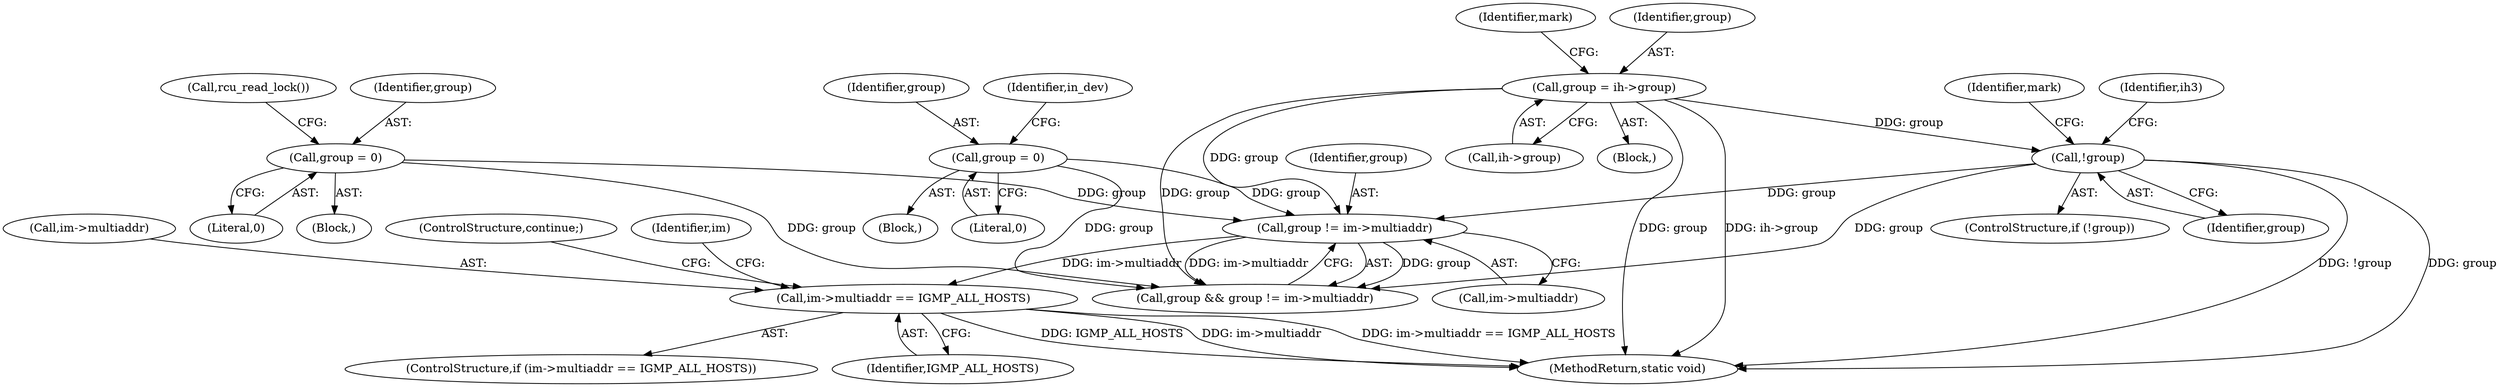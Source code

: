 digraph "0_linux_a8c1f65c79cbbb2f7da782d4c9d15639a9b94b27@pointer" {
"1000339" [label="(Call,im->multiaddr == IGMP_ALL_HOSTS)"];
"1000332" [label="(Call,group != im->multiaddr)"];
"1000131" [label="(Call,group = ih->group)"];
"1000214" [label="(Call,group = 0)"];
"1000163" [label="(Call,group = 0)"];
"1000308" [label="(Call,!group)"];
"1000214" [label="(Call,group = 0)"];
"1000308" [label="(Call,!group)"];
"1000307" [label="(ControlStructure,if (!group))"];
"1000339" [label="(Call,im->multiaddr == IGMP_ALL_HOSTS)"];
"1000330" [label="(Call,group && group != im->multiaddr)"];
"1000165" [label="(Literal,0)"];
"1000164" [label="(Identifier,group)"];
"1000152" [label="(Block,)"];
"1000340" [label="(Call,im->multiaddr)"];
"1000332" [label="(Call,group != im->multiaddr)"];
"1000118" [label="(Block,)"];
"1000396" [label="(MethodReturn,static void)"];
"1000210" [label="(Block,)"];
"1000139" [label="(Identifier,mark)"];
"1000216" [label="(Literal,0)"];
"1000163" [label="(Call,group = 0)"];
"1000186" [label="(Identifier,in_dev)"];
"1000343" [label="(Identifier,IGMP_ALL_HOSTS)"];
"1000313" [label="(Identifier,ih3)"];
"1000131" [label="(Call,group = ih->group)"];
"1000132" [label="(Identifier,group)"];
"1000338" [label="(ControlStructure,if (im->multiaddr == IGMP_ALL_HOSTS))"];
"1000133" [label="(Call,ih->group)"];
"1000333" [label="(Identifier,group)"];
"1000326" [label="(Call,rcu_read_lock())"];
"1000344" [label="(ControlStructure,continue;)"];
"1000348" [label="(Identifier,im)"];
"1000215" [label="(Identifier,group)"];
"1000320" [label="(Identifier,mark)"];
"1000334" [label="(Call,im->multiaddr)"];
"1000309" [label="(Identifier,group)"];
"1000339" -> "1000338"  [label="AST: "];
"1000339" -> "1000343"  [label="CFG: "];
"1000340" -> "1000339"  [label="AST: "];
"1000343" -> "1000339"  [label="AST: "];
"1000344" -> "1000339"  [label="CFG: "];
"1000348" -> "1000339"  [label="CFG: "];
"1000339" -> "1000396"  [label="DDG: im->multiaddr == IGMP_ALL_HOSTS"];
"1000339" -> "1000396"  [label="DDG: IGMP_ALL_HOSTS"];
"1000339" -> "1000396"  [label="DDG: im->multiaddr"];
"1000332" -> "1000339"  [label="DDG: im->multiaddr"];
"1000332" -> "1000330"  [label="AST: "];
"1000332" -> "1000334"  [label="CFG: "];
"1000333" -> "1000332"  [label="AST: "];
"1000334" -> "1000332"  [label="AST: "];
"1000330" -> "1000332"  [label="CFG: "];
"1000332" -> "1000330"  [label="DDG: group"];
"1000332" -> "1000330"  [label="DDG: im->multiaddr"];
"1000131" -> "1000332"  [label="DDG: group"];
"1000214" -> "1000332"  [label="DDG: group"];
"1000163" -> "1000332"  [label="DDG: group"];
"1000308" -> "1000332"  [label="DDG: group"];
"1000131" -> "1000118"  [label="AST: "];
"1000131" -> "1000133"  [label="CFG: "];
"1000132" -> "1000131"  [label="AST: "];
"1000133" -> "1000131"  [label="AST: "];
"1000139" -> "1000131"  [label="CFG: "];
"1000131" -> "1000396"  [label="DDG: group"];
"1000131" -> "1000396"  [label="DDG: ih->group"];
"1000131" -> "1000308"  [label="DDG: group"];
"1000131" -> "1000330"  [label="DDG: group"];
"1000214" -> "1000210"  [label="AST: "];
"1000214" -> "1000216"  [label="CFG: "];
"1000215" -> "1000214"  [label="AST: "];
"1000216" -> "1000214"  [label="AST: "];
"1000326" -> "1000214"  [label="CFG: "];
"1000214" -> "1000330"  [label="DDG: group"];
"1000163" -> "1000152"  [label="AST: "];
"1000163" -> "1000165"  [label="CFG: "];
"1000164" -> "1000163"  [label="AST: "];
"1000165" -> "1000163"  [label="AST: "];
"1000186" -> "1000163"  [label="CFG: "];
"1000163" -> "1000330"  [label="DDG: group"];
"1000308" -> "1000307"  [label="AST: "];
"1000308" -> "1000309"  [label="CFG: "];
"1000309" -> "1000308"  [label="AST: "];
"1000313" -> "1000308"  [label="CFG: "];
"1000320" -> "1000308"  [label="CFG: "];
"1000308" -> "1000396"  [label="DDG: group"];
"1000308" -> "1000396"  [label="DDG: !group"];
"1000308" -> "1000330"  [label="DDG: group"];
}
